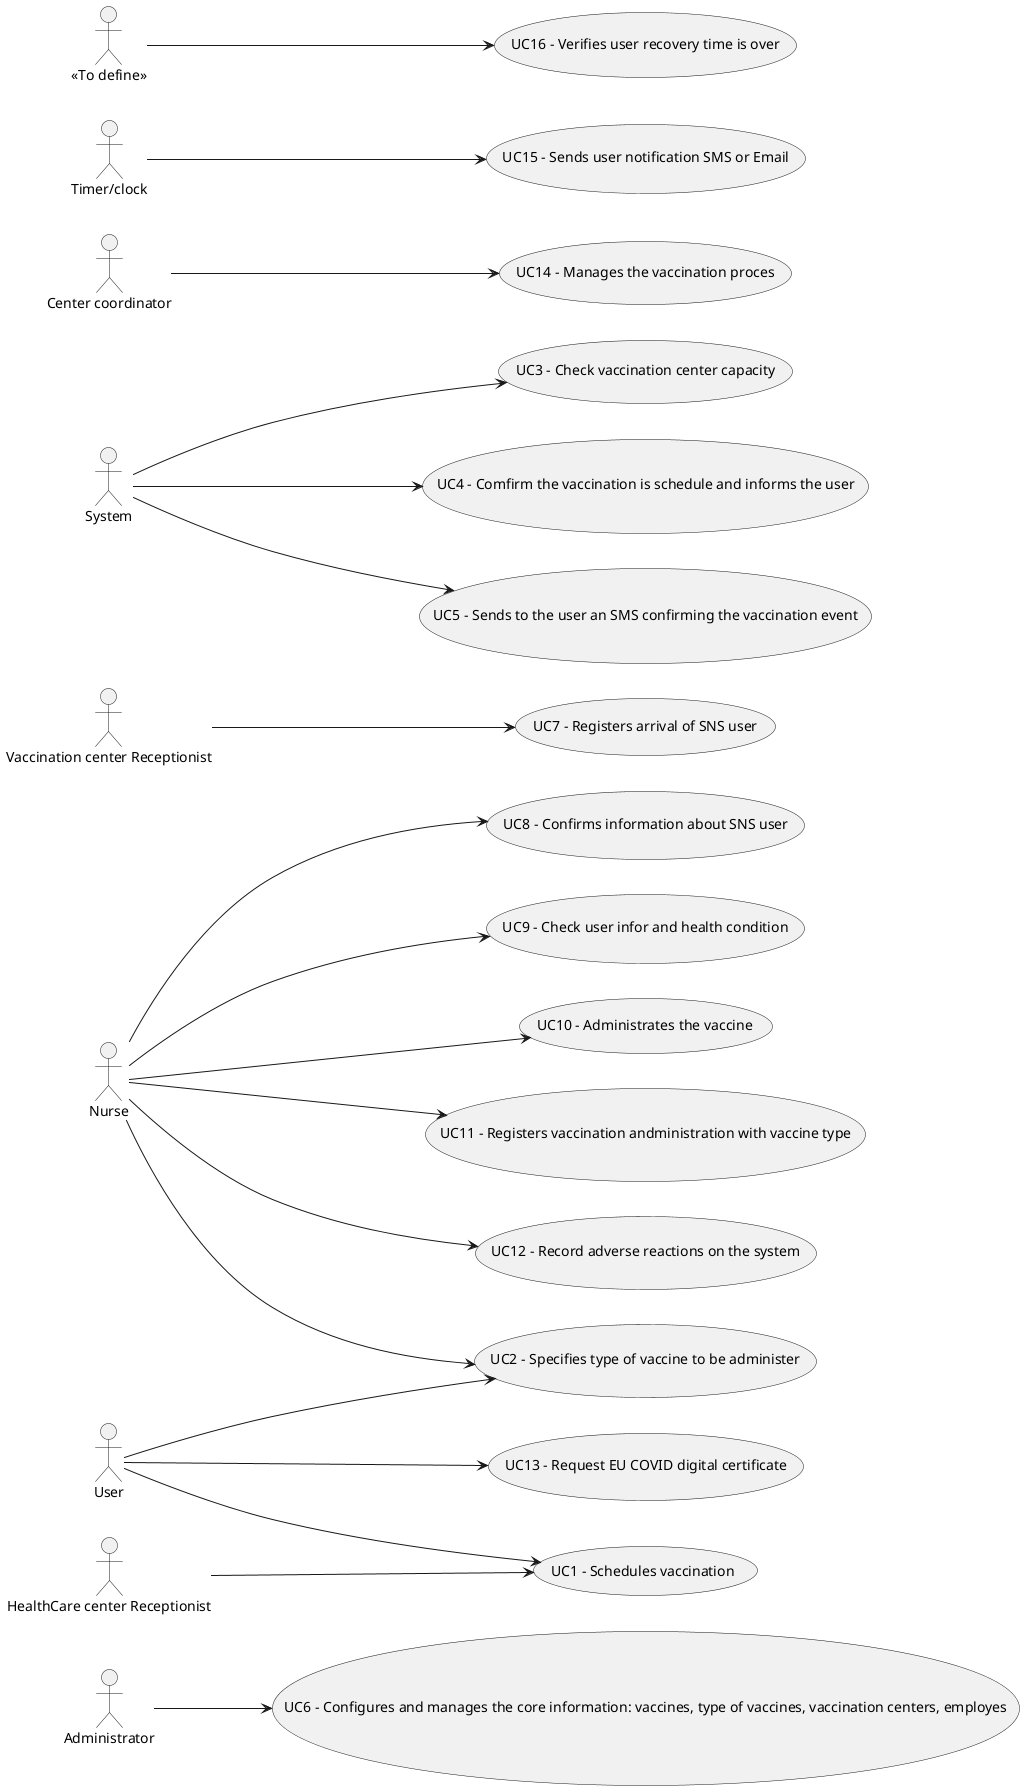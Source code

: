 @startuml

'acthors.

:Administrator:
:Nurse:
:Vaccination center Receptionist: as Receptionist
:HealthCare center Receptionist:
:User:
:System:
:Center coordinator:
:Timer/clock:

'User cases.

(UC1 - Schedules vaccination) as (UC1)
(UC2 - Specifies type of vaccine to be administer) as (UC2)
(UC3 - Check vaccination center capacity) as (UC3)
(UC4 - Comfirm the vaccination is schedule and informs the user) as (UC4)
(UC5 - Sends to the user an SMS confirming the vaccination event) as (UC5)
(UC6 - Configures and manages the core information: vaccines, type of vaccines, vaccination centers, employes) as (UC6)
(UC7 - Registers arrival of SNS user) as (UC7)
(UC8 - Confirms information about SNS user) as (UC8)
(UC9 - Check user infor and health condition) as (UC9)
(UC10 - Administrates the vaccine) as (UC10)
(UC11 - Registers vaccination andministration with vaccine type) as (UC11)
(UC12 - Record adverse reactions on the system) as (UC12)
(UC13 - Request EU COVID digital certificate) as (UC13)
(UC14 - Manages the vaccination proces) as (UC14)
(UC15 - Sends user notification SMS or Email) as (UC15)
(UC16 - Verifies user recovery time is over) as (UC16)

'UC

Left to right direction
User --> (UC1)
:HealthCare center Receptionist: --> (UC1)
User --> (UC2)
Nurse --> (UC2)
System --> (UC3)
System --> (UC4)
System --> (UC5)
Administrator --> (UC6)
Receptionist --> (UC7)
Nurse --> (UC8)
Nurse --> (UC9)
Nurse --> (UC10)
Nurse --> (UC11)
Nurse --> (UC12)
User --> (UC13)
:Center coordinator: --> (UC14)
:Timer/clock: --> (UC15)
:<<To define>>: --> (UC16)
@enduml